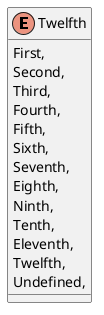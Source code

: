 @startuml
enum Twelfth {
    First,
    Second,
    Third,
    Fourth,
    Fifth,
    Sixth,
    Seventh,
    Eighth,
    Ninth,
    Tenth,
    Eleventh,
    Twelfth,
    Undefined,
}
@enduml

